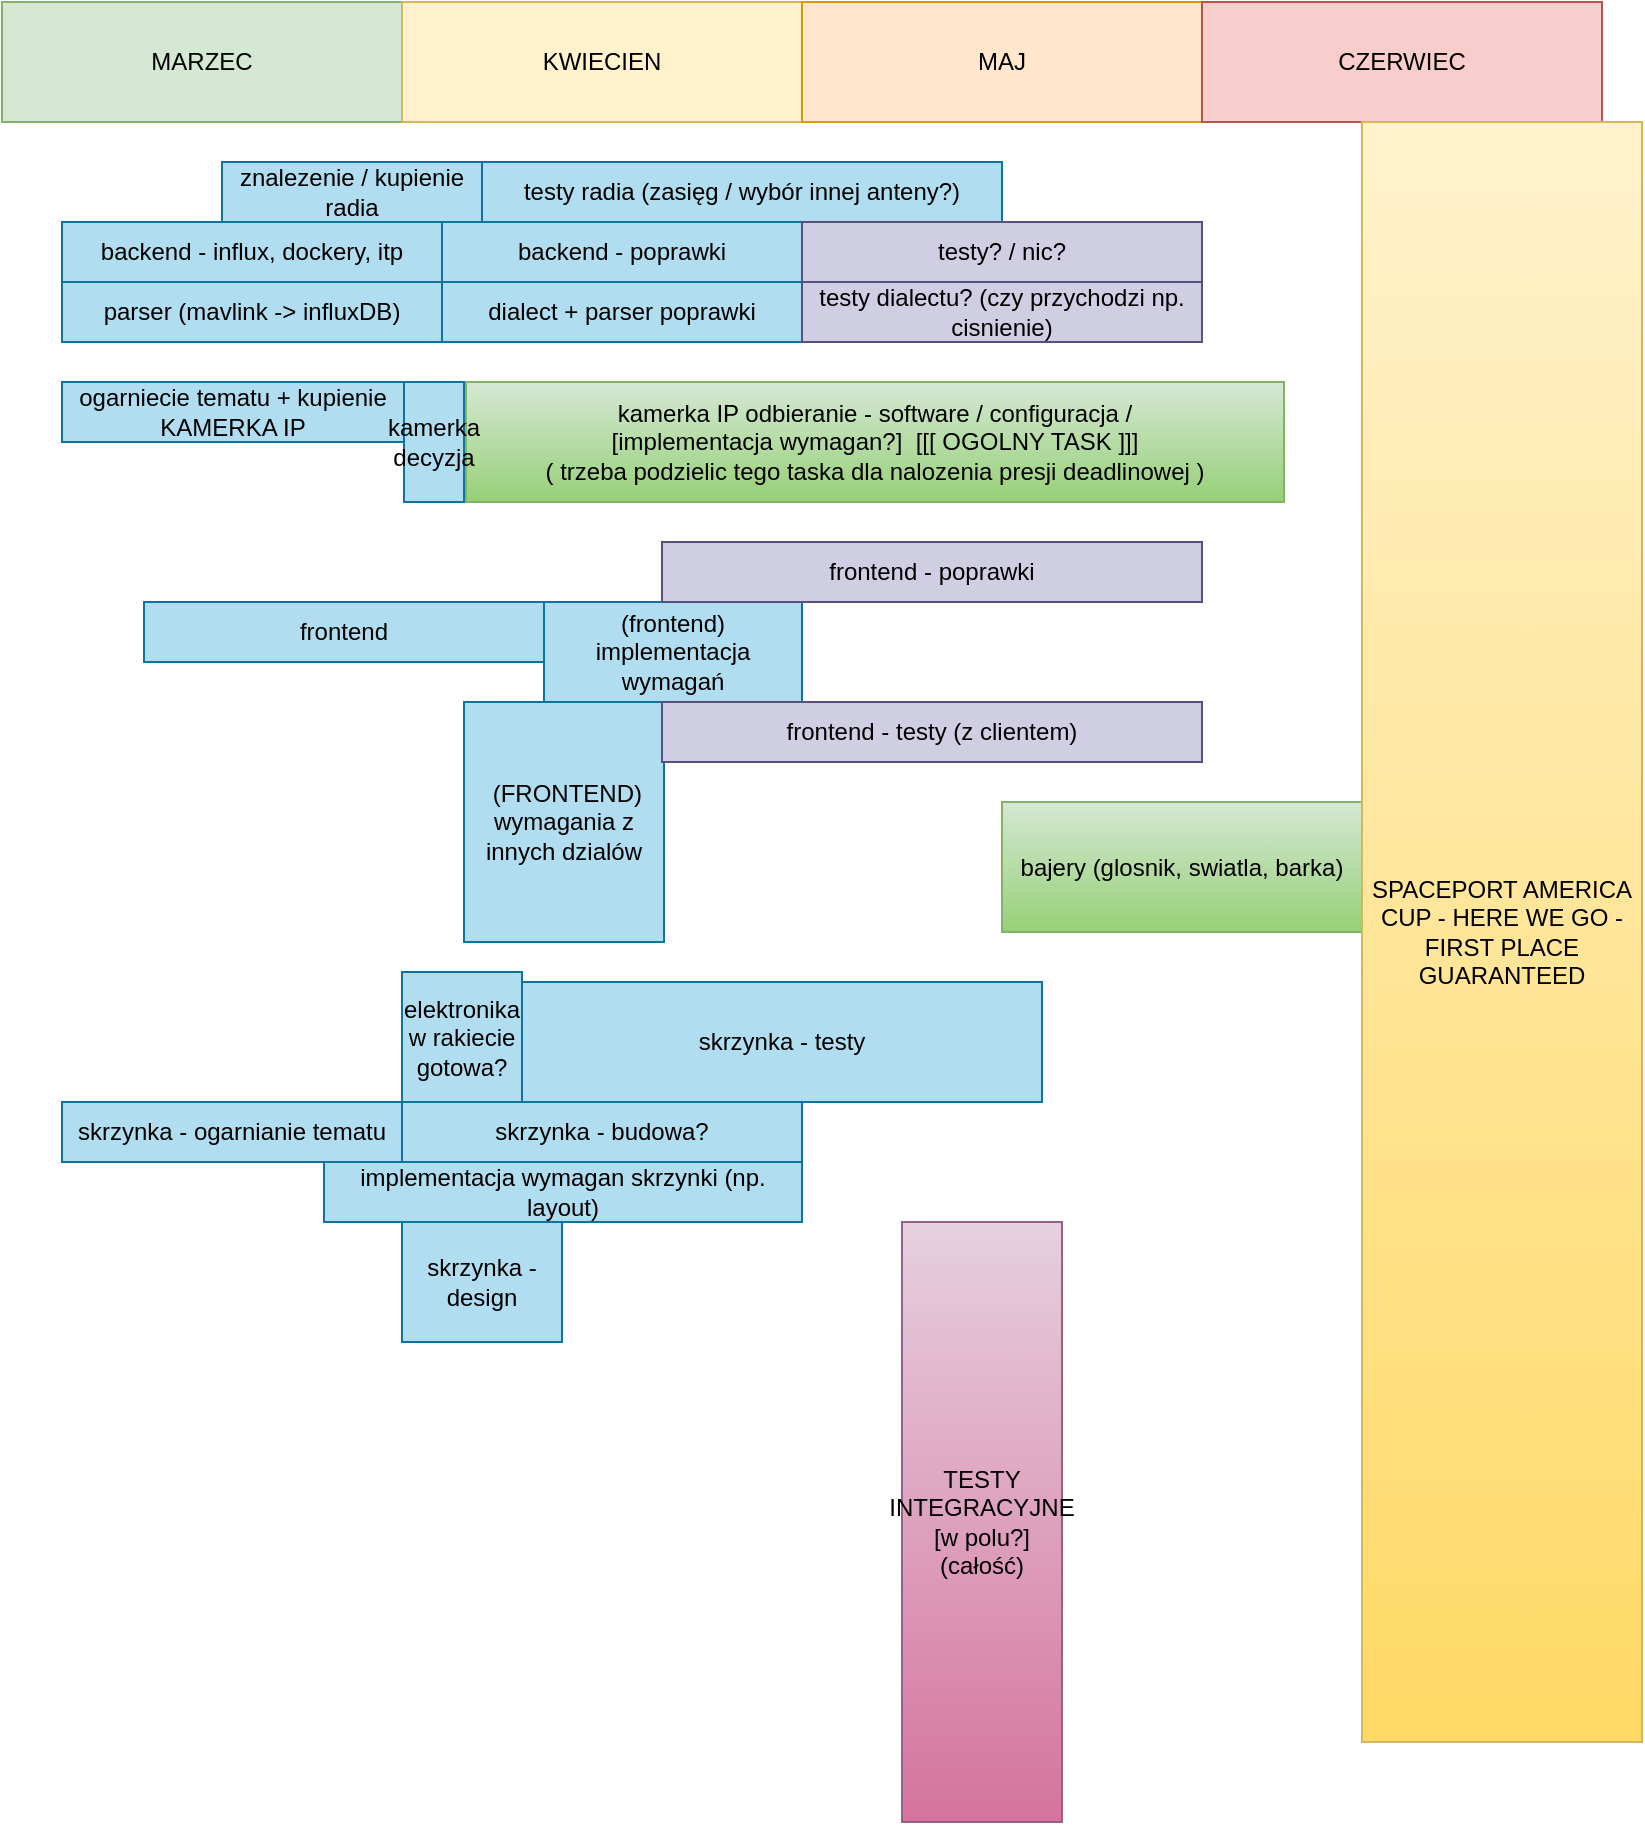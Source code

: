 <mxfile version="21.0.2" type="google"><diagram name="Page-1" id="ch9hCAMaILn3w3eCZhGS"><mxGraphModel grid="1" page="1" gridSize="10" guides="1" tooltips="1" connect="1" arrows="1" fold="1" pageScale="1" pageWidth="850" pageHeight="1100" math="0" shadow="0"><root><mxCell id="0"/><mxCell id="1" parent="0"/><mxCell id="5c8QgyB_YPS5h_90FOLI-1" value="MARZEC" style="rounded=0;whiteSpace=wrap;html=1;fillColor=#d5e8d4;strokeColor=#82b366;" vertex="1" parent="1"><mxGeometry y="560" width="200" height="60" as="geometry"/></mxCell><mxCell id="5c8QgyB_YPS5h_90FOLI-2" value="KWIECIEN" style="rounded=0;whiteSpace=wrap;html=1;fillColor=#fff2cc;strokeColor=#d6b656;" vertex="1" parent="1"><mxGeometry x="200" y="560" width="200" height="60" as="geometry"/></mxCell><mxCell id="5c8QgyB_YPS5h_90FOLI-3" value="MAJ" style="rounded=0;whiteSpace=wrap;html=1;fillColor=#ffe6cc;strokeColor=#d79b00;" vertex="1" parent="1"><mxGeometry x="400" y="560" width="200" height="60" as="geometry"/></mxCell><mxCell id="5c8QgyB_YPS5h_90FOLI-4" value="CZERWIEC" style="rounded=0;whiteSpace=wrap;html=1;fillColor=#f8cecc;strokeColor=#b85450;" vertex="1" parent="1"><mxGeometry x="600" y="560" width="200" height="60" as="geometry"/></mxCell><mxCell id="5c8QgyB_YPS5h_90FOLI-5" value="backend - influx, dockery, itp" style="rounded=0;whiteSpace=wrap;html=1;fillColor=#b1ddf0;strokeColor=#10739e;" vertex="1" parent="1"><mxGeometry x="30" y="670" width="190" height="30" as="geometry"/></mxCell><mxCell id="5c8QgyB_YPS5h_90FOLI-7" value="parser (mavlink -&amp;gt; influxDB)" style="rounded=0;whiteSpace=wrap;html=1;fillColor=#b1ddf0;strokeColor=#10739e;" vertex="1" parent="1"><mxGeometry x="30" y="700" width="190" height="30" as="geometry"/></mxCell><mxCell id="5c8QgyB_YPS5h_90FOLI-8" value="ogarniecie tematu + kupienie KAMERKA IP" style="rounded=0;whiteSpace=wrap;html=1;fillColor=#b1ddf0;strokeColor=#10739e;" vertex="1" parent="1"><mxGeometry x="30" y="750" width="171" height="30" as="geometry"/></mxCell><mxCell id="5c8QgyB_YPS5h_90FOLI-9" value="frontend" style="rounded=0;whiteSpace=wrap;html=1;fillColor=#b1ddf0;strokeColor=#10739e;" vertex="1" parent="1"><mxGeometry x="71" y="860" width="200" height="30" as="geometry"/></mxCell><mxCell id="5c8QgyB_YPS5h_90FOLI-10" value="skrzynka - ogarnianie tematu" style="rounded=0;whiteSpace=wrap;html=1;fillColor=#b1ddf0;strokeColor=#10739e;" vertex="1" parent="1"><mxGeometry x="30" y="1110" width="170" height="30" as="geometry"/></mxCell><mxCell id="5c8QgyB_YPS5h_90FOLI-11" value="implementacja wymagan skrzynki (np. layout)" style="rounded=0;whiteSpace=wrap;html=1;fillColor=#b1ddf0;strokeColor=#10739e;" vertex="1" parent="1"><mxGeometry x="161" y="1140" width="239" height="30" as="geometry"/></mxCell><mxCell id="5c8QgyB_YPS5h_90FOLI-12" value="&amp;nbsp;(FRONTEND) wymagania z innych dzialów" style="rounded=0;whiteSpace=wrap;html=1;fillColor=#b1ddf0;strokeColor=#10739e;" vertex="1" parent="1"><mxGeometry x="231" y="910" width="100" height="120" as="geometry"/></mxCell><mxCell id="5c8QgyB_YPS5h_90FOLI-15" value="(frontend) implementacja wymagań" style="rounded=0;whiteSpace=wrap;html=1;fillColor=#b1ddf0;strokeColor=#10739e;" vertex="1" parent="1"><mxGeometry x="271" y="860" width="129" height="50" as="geometry"/></mxCell><mxCell id="5c8QgyB_YPS5h_90FOLI-17" value="backend - poprawki" style="rounded=0;whiteSpace=wrap;html=1;fillColor=#b1ddf0;strokeColor=#10739e;" vertex="1" parent="1"><mxGeometry x="220" y="670" width="180" height="30" as="geometry"/></mxCell><mxCell id="5c8QgyB_YPS5h_90FOLI-18" value="dialect + parser poprawki" style="rounded=0;whiteSpace=wrap;html=1;fillColor=#b1ddf0;strokeColor=#10739e;" vertex="1" parent="1"><mxGeometry x="220" y="700" width="180" height="30" as="geometry"/></mxCell><mxCell id="5c8QgyB_YPS5h_90FOLI-22" value="testy radia (zasięg / wybór innej anteny?)" style="rounded=0;whiteSpace=wrap;html=1;fillColor=#b1ddf0;strokeColor=#10739e;" vertex="1" parent="1"><mxGeometry x="240" y="640" width="260" height="30" as="geometry"/></mxCell><mxCell id="5c8QgyB_YPS5h_90FOLI-23" value="kamerka IP odbieranie - software / configuracja / &lt;br&gt;[implementacja wymagan?]&amp;nbsp; [[[ OGOLNY TASK ]]]&lt;br&gt;( trzeba podzielic tego taska dla nalozenia presji deadlinowej )" style="rounded=0;whiteSpace=wrap;html=1;fillColor=#d5e8d4;strokeColor=#82b366;gradientColor=#97d077;" vertex="1" parent="1"><mxGeometry x="232" y="750" width="409" height="60" as="geometry"/></mxCell><mxCell id="5c8QgyB_YPS5h_90FOLI-24" value="kamerka decyzja&lt;br&gt;" style="rounded=0;whiteSpace=wrap;html=1;fillColor=#b1ddf0;strokeColor=#10739e;" vertex="1" parent="1"><mxGeometry x="201" y="750" width="30" height="60" as="geometry"/></mxCell><mxCell id="5c8QgyB_YPS5h_90FOLI-25" value="skrzynka - testy" style="rounded=0;whiteSpace=wrap;html=1;fillColor=#b1ddf0;strokeColor=#10739e;" vertex="1" parent="1"><mxGeometry x="260" y="1050" width="260" height="60" as="geometry"/></mxCell><mxCell id="5c8QgyB_YPS5h_90FOLI-26" value="elektronika w rakiecie gotowa?" style="rounded=0;whiteSpace=wrap;html=1;fillColor=#b1ddf0;strokeColor=#10739e;" vertex="1" parent="1"><mxGeometry x="200" y="1045" width="60" height="65" as="geometry"/></mxCell><mxCell id="5c8QgyB_YPS5h_90FOLI-29" value="frontend - poprawki" style="rounded=0;whiteSpace=wrap;html=1;fillColor=#d0cee2;strokeColor=#56517e;" vertex="1" parent="1"><mxGeometry x="330" y="830" width="270" height="30" as="geometry"/></mxCell><mxCell id="5c8QgyB_YPS5h_90FOLI-31" value="testy? / nic?" style="rounded=0;whiteSpace=wrap;html=1;fillColor=#d0cee2;strokeColor=#56517e;" vertex="1" parent="1"><mxGeometry x="400" y="670" width="200" height="30" as="geometry"/></mxCell><mxCell id="5c8QgyB_YPS5h_90FOLI-32" value="skrzynka - design" style="rounded=0;whiteSpace=wrap;html=1;fillColor=#b1ddf0;strokeColor=#10739e;" vertex="1" parent="1"><mxGeometry x="200" y="1170" width="80" height="60" as="geometry"/></mxCell><mxCell id="5c8QgyB_YPS5h_90FOLI-34" value="skrzynka - budowa?" style="rounded=0;whiteSpace=wrap;html=1;fillColor=#b1ddf0;strokeColor=#10739e;" vertex="1" parent="1"><mxGeometry x="200" y="1110" width="200" height="30" as="geometry"/></mxCell><mxCell id="5c8QgyB_YPS5h_90FOLI-35" value="znalezenie / kupienie radia" style="rounded=0;whiteSpace=wrap;html=1;fillColor=#b1ddf0;strokeColor=#10739e;" vertex="1" parent="1"><mxGeometry x="110" y="640" width="130" height="30" as="geometry"/></mxCell><mxCell id="5c8QgyB_YPS5h_90FOLI-36" value="testy dialectu? (czy przychodzi np. cisnienie)" style="rounded=0;whiteSpace=wrap;html=1;fillColor=#d0cee2;strokeColor=#56517e;" vertex="1" parent="1"><mxGeometry x="400" y="700" width="200" height="30" as="geometry"/></mxCell><mxCell id="5c8QgyB_YPS5h_90FOLI-37" value="frontend - testy (z clientem)" style="rounded=0;whiteSpace=wrap;html=1;fillColor=#d0cee2;strokeColor=#56517e;" vertex="1" parent="1"><mxGeometry x="330" y="910" width="270" height="30" as="geometry"/></mxCell><mxCell id="5c8QgyB_YPS5h_90FOLI-38" value="TESTY INTEGRACYJNE [w polu?] (całość)" style="rounded=0;whiteSpace=wrap;html=1;fillColor=#e6d0de;gradientColor=#d5739d;strokeColor=#996185;" vertex="1" parent="1"><mxGeometry x="450" y="1170" width="80" height="300" as="geometry"/></mxCell><mxCell id="5c8QgyB_YPS5h_90FOLI-39" value="bajery (glosnik, swiatla, barka)" style="rounded=0;whiteSpace=wrap;html=1;fillColor=#d5e8d4;gradientColor=#97d077;strokeColor=#82b366;" vertex="1" parent="1"><mxGeometry x="500" y="960" width="180" height="65" as="geometry"/></mxCell><mxCell id="5c8QgyB_YPS5h_90FOLI-40" value="SPACEPORT AMERICA CUP - HERE WE GO - FIRST PLACE GUARANTEED" style="rounded=0;whiteSpace=wrap;html=1;fillColor=#fff2cc;gradientColor=#ffd966;strokeColor=#d6b656;" vertex="1" parent="1"><mxGeometry x="680" y="620" width="140" height="810" as="geometry"/></mxCell></root></mxGraphModel></diagram></mxfile>